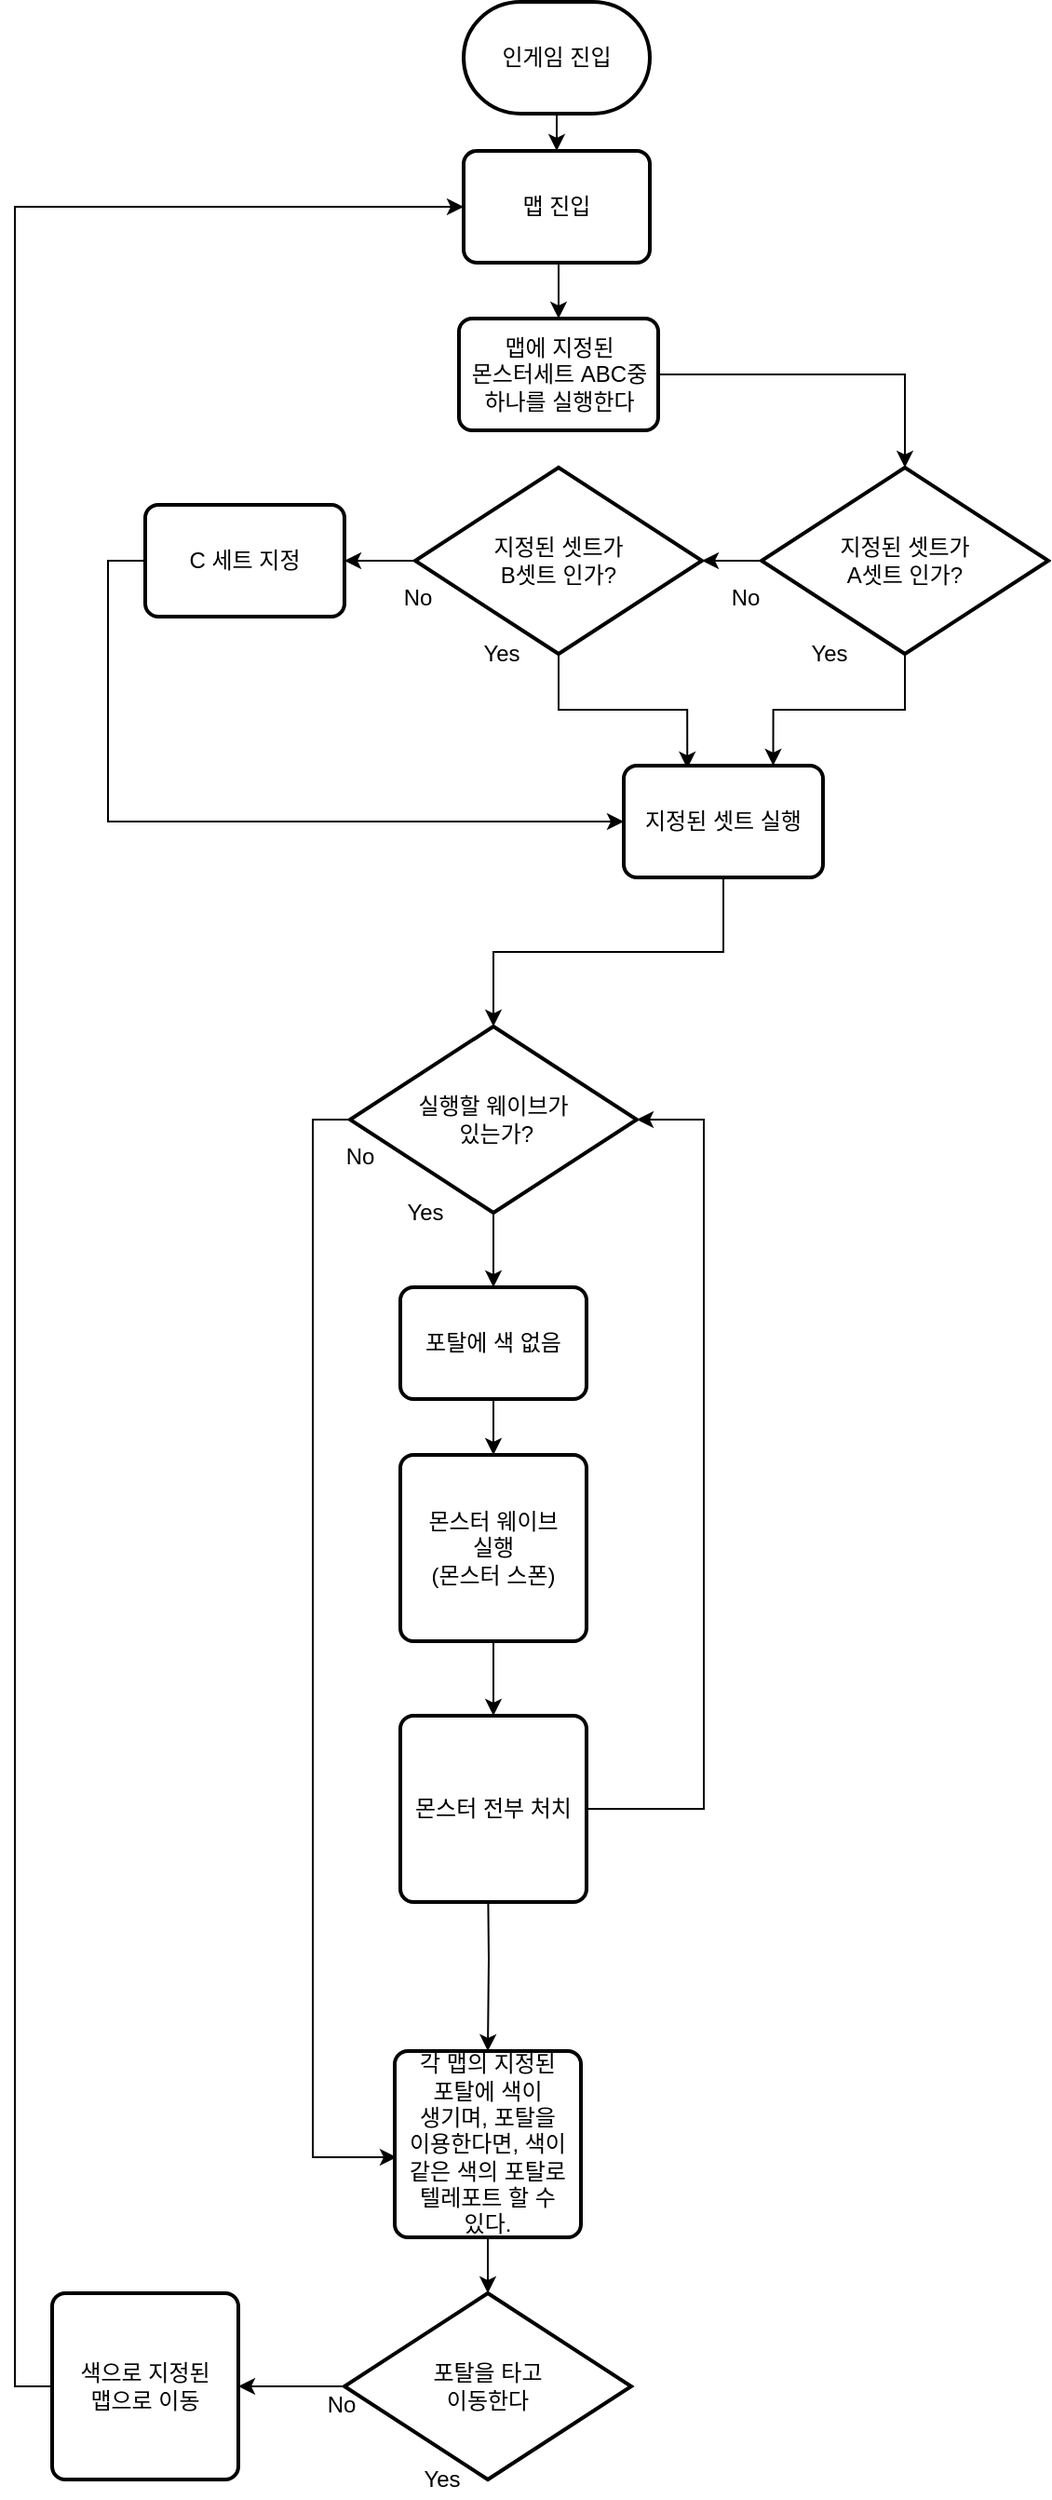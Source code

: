 <mxfile version="13.9.9" type="device"><diagram id="nS9yzf-L40clQXXMFINt" name="페이지-1"><mxGraphModel dx="1810" dy="2512" grid="1" gridSize="10" guides="1" tooltips="1" connect="1" arrows="1" fold="1" page="1" pageScale="1" pageWidth="827" pageHeight="1169" math="0" shadow="0"><root><mxCell id="0"/><mxCell id="1" parent="0"/><mxCell id="v1nkVpkyBCmcKc1Qi0VI-17" style="edgeStyle=orthogonalEdgeStyle;rounded=0;orthogonalLoop=1;jettySize=auto;html=1;exitX=0.5;exitY=1;exitDx=0;exitDy=0;exitPerimeter=0;entryX=0.5;entryY=0;entryDx=0;entryDy=0;" edge="1" parent="1" source="v1nkVpkyBCmcKc1Qi0VI-1" target="v1nkVpkyBCmcKc1Qi0VI-16"><mxGeometry relative="1" as="geometry"/></mxCell><mxCell id="v1nkVpkyBCmcKc1Qi0VI-1" value="인게임 진입" style="strokeWidth=2;html=1;shape=mxgraph.flowchart.terminator;whiteSpace=wrap;" vertex="1" parent="1"><mxGeometry x="401" y="-490" width="100" height="60" as="geometry"/></mxCell><mxCell id="v1nkVpkyBCmcKc1Qi0VI-34" style="edgeStyle=orthogonalEdgeStyle;rounded=0;orthogonalLoop=1;jettySize=auto;html=1;exitX=0.5;exitY=1;exitDx=0;exitDy=0;entryX=0;entryY=0.5;entryDx=0;entryDy=0;" edge="1" parent="1" source="v1nkVpkyBCmcKc1Qi0VI-3" target="v1nkVpkyBCmcKc1Qi0VI-5"><mxGeometry relative="1" as="geometry"/></mxCell><mxCell id="v1nkVpkyBCmcKc1Qi0VI-3" value="몬스터 웨이브&lt;br&gt;실행&lt;br&gt;(몬스터 스폰)" style="rounded=1;whiteSpace=wrap;html=1;absoluteArcSize=1;arcSize=14;strokeWidth=2;" vertex="1" parent="1"><mxGeometry x="367" y="290" width="100" height="100" as="geometry"/></mxCell><mxCell id="v1nkVpkyBCmcKc1Qi0VI-14" style="edgeStyle=orthogonalEdgeStyle;rounded=0;orthogonalLoop=1;jettySize=auto;html=1;exitX=0.5;exitY=1;exitDx=0;exitDy=0;exitPerimeter=0;entryX=0.5;entryY=0;entryDx=0;entryDy=0;" edge="1" parent="1" target="v1nkVpkyBCmcKc1Qi0VI-13"><mxGeometry relative="1" as="geometry"><mxPoint x="414" y="510" as="sourcePoint"/></mxGeometry></mxCell><mxCell id="v1nkVpkyBCmcKc1Qi0VI-38" style="edgeStyle=orthogonalEdgeStyle;rounded=0;orthogonalLoop=1;jettySize=auto;html=1;exitX=0.5;exitY=0;exitDx=0;exitDy=0;entryX=1;entryY=0.5;entryDx=0;entryDy=0;entryPerimeter=0;" edge="1" parent="1" source="v1nkVpkyBCmcKc1Qi0VI-5" target="v1nkVpkyBCmcKc1Qi0VI-29"><mxGeometry relative="1" as="geometry"><Array as="points"><mxPoint x="530" y="480"/><mxPoint x="530" y="110"/></Array></mxGeometry></mxCell><mxCell id="v1nkVpkyBCmcKc1Qi0VI-5" value="몬스터 전부 처치" style="rounded=1;whiteSpace=wrap;html=1;absoluteArcSize=1;arcSize=14;strokeWidth=2;direction=south;" vertex="1" parent="1"><mxGeometry x="367" y="430" width="100" height="100" as="geometry"/></mxCell><mxCell id="v1nkVpkyBCmcKc1Qi0VI-23" style="edgeStyle=orthogonalEdgeStyle;rounded=0;orthogonalLoop=1;jettySize=auto;html=1;exitX=0.5;exitY=1;exitDx=0;exitDy=0;entryX=0.5;entryY=0;entryDx=0;entryDy=0;entryPerimeter=0;" edge="1" parent="1" source="v1nkVpkyBCmcKc1Qi0VI-13" target="v1nkVpkyBCmcKc1Qi0VI-22"><mxGeometry relative="1" as="geometry"/></mxCell><mxCell id="v1nkVpkyBCmcKc1Qi0VI-13" value="각 맵의 지정된&lt;br&gt;포탈에 색이&lt;br&gt;생기며, 포탈을&lt;br&gt;이용한다면, 색이&lt;br&gt;같은 색의 포탈로&lt;br&gt;텔레포트 할 수 &lt;br&gt;있다." style="rounded=1;whiteSpace=wrap;html=1;absoluteArcSize=1;arcSize=14;strokeWidth=2;" vertex="1" parent="1"><mxGeometry x="364" y="610" width="100" height="100" as="geometry"/></mxCell><mxCell id="v1nkVpkyBCmcKc1Qi0VI-42" style="edgeStyle=orthogonalEdgeStyle;rounded=0;orthogonalLoop=1;jettySize=auto;html=1;exitX=0.5;exitY=1;exitDx=0;exitDy=0;entryX=0.5;entryY=0;entryDx=0;entryDy=0;" edge="1" parent="1" source="v1nkVpkyBCmcKc1Qi0VI-16" target="v1nkVpkyBCmcKc1Qi0VI-41"><mxGeometry relative="1" as="geometry"/></mxCell><mxCell id="v1nkVpkyBCmcKc1Qi0VI-16" value="맵 진입" style="rounded=1;whiteSpace=wrap;html=1;absoluteArcSize=1;arcSize=14;strokeWidth=2;" vertex="1" parent="1"><mxGeometry x="401" y="-410" width="100" height="60" as="geometry"/></mxCell><mxCell id="v1nkVpkyBCmcKc1Qi0VI-36" style="edgeStyle=orthogonalEdgeStyle;rounded=0;orthogonalLoop=1;jettySize=auto;html=1;exitX=0.5;exitY=1;exitDx=0;exitDy=0;entryX=0.5;entryY=0;entryDx=0;entryDy=0;" edge="1" parent="1" source="v1nkVpkyBCmcKc1Qi0VI-19" target="v1nkVpkyBCmcKc1Qi0VI-3"><mxGeometry relative="1" as="geometry"/></mxCell><mxCell id="v1nkVpkyBCmcKc1Qi0VI-19" value="포탈에 색 없음" style="rounded=1;whiteSpace=wrap;html=1;absoluteArcSize=1;arcSize=14;strokeWidth=2;" vertex="1" parent="1"><mxGeometry x="367" y="200" width="100" height="60" as="geometry"/></mxCell><mxCell id="v1nkVpkyBCmcKc1Qi0VI-27" style="edgeStyle=orthogonalEdgeStyle;rounded=0;orthogonalLoop=1;jettySize=auto;html=1;exitX=0;exitY=0.5;exitDx=0;exitDy=0;exitPerimeter=0;entryX=1;entryY=0.5;entryDx=0;entryDy=0;" edge="1" parent="1" source="v1nkVpkyBCmcKc1Qi0VI-22" target="v1nkVpkyBCmcKc1Qi0VI-26"><mxGeometry relative="1" as="geometry"/></mxCell><mxCell id="v1nkVpkyBCmcKc1Qi0VI-22" value="포탈을 타고&lt;br&gt;이동한다" style="strokeWidth=2;html=1;shape=mxgraph.flowchart.decision;whiteSpace=wrap;" vertex="1" parent="1"><mxGeometry x="337" y="740" width="154" height="100" as="geometry"/></mxCell><mxCell id="v1nkVpkyBCmcKc1Qi0VI-24" value="Yes" style="text;html=1;align=center;verticalAlign=middle;resizable=0;points=[];autosize=1;" vertex="1" parent="1"><mxGeometry x="369" y="830" width="40" height="20" as="geometry"/></mxCell><mxCell id="v1nkVpkyBCmcKc1Qi0VI-25" value="No" style="text;html=1;align=center;verticalAlign=middle;resizable=0;points=[];autosize=1;" vertex="1" parent="1"><mxGeometry x="320" y="790" width="30" height="20" as="geometry"/></mxCell><mxCell id="v1nkVpkyBCmcKc1Qi0VI-28" style="edgeStyle=orthogonalEdgeStyle;rounded=0;orthogonalLoop=1;jettySize=auto;html=1;exitX=0;exitY=0.5;exitDx=0;exitDy=0;entryX=0;entryY=0.5;entryDx=0;entryDy=0;" edge="1" parent="1" source="v1nkVpkyBCmcKc1Qi0VI-26" target="v1nkVpkyBCmcKc1Qi0VI-16"><mxGeometry relative="1" as="geometry"/></mxCell><mxCell id="v1nkVpkyBCmcKc1Qi0VI-26" value="색으로 지정된&lt;br&gt;맵으로 이동" style="rounded=1;whiteSpace=wrap;html=1;absoluteArcSize=1;arcSize=14;strokeWidth=2;" vertex="1" parent="1"><mxGeometry x="180" y="740" width="100" height="100" as="geometry"/></mxCell><mxCell id="v1nkVpkyBCmcKc1Qi0VI-35" style="edgeStyle=orthogonalEdgeStyle;rounded=0;orthogonalLoop=1;jettySize=auto;html=1;exitX=0.5;exitY=1;exitDx=0;exitDy=0;exitPerimeter=0;entryX=0.5;entryY=0;entryDx=0;entryDy=0;" edge="1" parent="1" source="v1nkVpkyBCmcKc1Qi0VI-29" target="v1nkVpkyBCmcKc1Qi0VI-19"><mxGeometry relative="1" as="geometry"/></mxCell><mxCell id="v1nkVpkyBCmcKc1Qi0VI-37" style="edgeStyle=orthogonalEdgeStyle;rounded=0;orthogonalLoop=1;jettySize=auto;html=1;exitX=0;exitY=0.5;exitDx=0;exitDy=0;exitPerimeter=0;entryX=0.01;entryY=0.57;entryDx=0;entryDy=0;entryPerimeter=0;" edge="1" parent="1" source="v1nkVpkyBCmcKc1Qi0VI-29" target="v1nkVpkyBCmcKc1Qi0VI-13"><mxGeometry relative="1" as="geometry"/></mxCell><mxCell id="v1nkVpkyBCmcKc1Qi0VI-29" value="실행할 웨이브가&lt;br&gt;&amp;nbsp;있는가?" style="strokeWidth=2;html=1;shape=mxgraph.flowchart.decision;whiteSpace=wrap;" vertex="1" parent="1"><mxGeometry x="340" y="60" width="154" height="100" as="geometry"/></mxCell><mxCell id="v1nkVpkyBCmcKc1Qi0VI-31" value="Yes" style="text;html=1;align=center;verticalAlign=middle;resizable=0;points=[];autosize=1;" vertex="1" parent="1"><mxGeometry x="360" y="150" width="40" height="20" as="geometry"/></mxCell><mxCell id="v1nkVpkyBCmcKc1Qi0VI-32" value="No" style="text;html=1;align=center;verticalAlign=middle;resizable=0;points=[];autosize=1;" vertex="1" parent="1"><mxGeometry x="330" y="120" width="30" height="20" as="geometry"/></mxCell><mxCell id="v1nkVpkyBCmcKc1Qi0VI-54" style="edgeStyle=orthogonalEdgeStyle;rounded=0;orthogonalLoop=1;jettySize=auto;html=1;exitX=0;exitY=0.5;exitDx=0;exitDy=0;exitPerimeter=0;entryX=1;entryY=0.5;entryDx=0;entryDy=0;entryPerimeter=0;" edge="1" parent="1" source="v1nkVpkyBCmcKc1Qi0VI-40" target="v1nkVpkyBCmcKc1Qi0VI-43"><mxGeometry relative="1" as="geometry"/></mxCell><mxCell id="v1nkVpkyBCmcKc1Qi0VI-62" style="edgeStyle=orthogonalEdgeStyle;rounded=0;orthogonalLoop=1;jettySize=auto;html=1;exitX=0.5;exitY=1;exitDx=0;exitDy=0;exitPerimeter=0;entryX=0.75;entryY=0;entryDx=0;entryDy=0;" edge="1" parent="1" source="v1nkVpkyBCmcKc1Qi0VI-40" target="v1nkVpkyBCmcKc1Qi0VI-60"><mxGeometry relative="1" as="geometry"/></mxCell><mxCell id="v1nkVpkyBCmcKc1Qi0VI-40" value="지정된 셋트가&lt;br&gt;A셋트 인가?" style="strokeWidth=2;html=1;shape=mxgraph.flowchart.decision;whiteSpace=wrap;" vertex="1" parent="1"><mxGeometry x="561" y="-240" width="154" height="100" as="geometry"/></mxCell><mxCell id="v1nkVpkyBCmcKc1Qi0VI-55" style="edgeStyle=orthogonalEdgeStyle;rounded=0;orthogonalLoop=1;jettySize=auto;html=1;exitX=1;exitY=0.5;exitDx=0;exitDy=0;entryX=0.5;entryY=0;entryDx=0;entryDy=0;entryPerimeter=0;" edge="1" parent="1" source="v1nkVpkyBCmcKc1Qi0VI-41" target="v1nkVpkyBCmcKc1Qi0VI-40"><mxGeometry relative="1" as="geometry"/></mxCell><mxCell id="v1nkVpkyBCmcKc1Qi0VI-41" value="맵에 지정된&lt;br&gt;몬스터세트 ABC중&lt;br&gt;하나를 실행한다" style="rounded=1;whiteSpace=wrap;html=1;absoluteArcSize=1;arcSize=14;strokeWidth=2;" vertex="1" parent="1"><mxGeometry x="398.5" y="-320" width="107" height="60" as="geometry"/></mxCell><mxCell id="v1nkVpkyBCmcKc1Qi0VI-56" style="edgeStyle=orthogonalEdgeStyle;rounded=0;orthogonalLoop=1;jettySize=auto;html=1;exitX=0;exitY=0.5;exitDx=0;exitDy=0;exitPerimeter=0;" edge="1" parent="1" source="v1nkVpkyBCmcKc1Qi0VI-43" target="v1nkVpkyBCmcKc1Qi0VI-44"><mxGeometry relative="1" as="geometry"/></mxCell><mxCell id="v1nkVpkyBCmcKc1Qi0VI-61" style="edgeStyle=orthogonalEdgeStyle;rounded=0;orthogonalLoop=1;jettySize=auto;html=1;exitX=0.5;exitY=1;exitDx=0;exitDy=0;exitPerimeter=0;entryX=0.319;entryY=0.025;entryDx=0;entryDy=0;entryPerimeter=0;" edge="1" parent="1" source="v1nkVpkyBCmcKc1Qi0VI-43" target="v1nkVpkyBCmcKc1Qi0VI-60"><mxGeometry relative="1" as="geometry"/></mxCell><mxCell id="v1nkVpkyBCmcKc1Qi0VI-43" value="지정된 셋트가&lt;br&gt;B셋트 인가?" style="strokeWidth=2;html=1;shape=mxgraph.flowchart.decision;whiteSpace=wrap;" vertex="1" parent="1"><mxGeometry x="375" y="-240" width="154" height="100" as="geometry"/></mxCell><mxCell id="v1nkVpkyBCmcKc1Qi0VI-59" style="edgeStyle=orthogonalEdgeStyle;rounded=0;orthogonalLoop=1;jettySize=auto;html=1;exitX=0;exitY=0.5;exitDx=0;exitDy=0;entryX=0;entryY=0.5;entryDx=0;entryDy=0;" edge="1" parent="1" source="v1nkVpkyBCmcKc1Qi0VI-44" target="v1nkVpkyBCmcKc1Qi0VI-60"><mxGeometry relative="1" as="geometry"><mxPoint x="207" y="-100" as="targetPoint"/></mxGeometry></mxCell><mxCell id="v1nkVpkyBCmcKc1Qi0VI-44" value="C 세트 지정" style="rounded=1;whiteSpace=wrap;html=1;absoluteArcSize=1;arcSize=14;strokeWidth=2;" vertex="1" parent="1"><mxGeometry x="230" y="-220" width="107" height="60" as="geometry"/></mxCell><mxCell id="v1nkVpkyBCmcKc1Qi0VI-49" value="Yes" style="text;html=1;align=center;verticalAlign=middle;resizable=0;points=[];autosize=1;" vertex="1" parent="1"><mxGeometry x="577" y="-150" width="40" height="20" as="geometry"/></mxCell><mxCell id="v1nkVpkyBCmcKc1Qi0VI-50" value="No" style="text;html=1;align=center;verticalAlign=middle;resizable=0;points=[];autosize=1;" vertex="1" parent="1"><mxGeometry x="537" y="-180" width="30" height="20" as="geometry"/></mxCell><mxCell id="v1nkVpkyBCmcKc1Qi0VI-57" value="Yes" style="text;html=1;align=center;verticalAlign=middle;resizable=0;points=[];autosize=1;" vertex="1" parent="1"><mxGeometry x="401" y="-150" width="40" height="20" as="geometry"/></mxCell><mxCell id="v1nkVpkyBCmcKc1Qi0VI-58" value="No" style="text;html=1;align=center;verticalAlign=middle;resizable=0;points=[];autosize=1;" vertex="1" parent="1"><mxGeometry x="361" y="-180" width="30" height="20" as="geometry"/></mxCell><mxCell id="v1nkVpkyBCmcKc1Qi0VI-63" style="edgeStyle=orthogonalEdgeStyle;rounded=0;orthogonalLoop=1;jettySize=auto;html=1;exitX=0.5;exitY=1;exitDx=0;exitDy=0;entryX=0.5;entryY=0;entryDx=0;entryDy=0;entryPerimeter=0;" edge="1" parent="1" source="v1nkVpkyBCmcKc1Qi0VI-60" target="v1nkVpkyBCmcKc1Qi0VI-29"><mxGeometry relative="1" as="geometry"/></mxCell><mxCell id="v1nkVpkyBCmcKc1Qi0VI-60" value="지정된 셋트 실행" style="rounded=1;whiteSpace=wrap;html=1;absoluteArcSize=1;arcSize=14;strokeWidth=2;" vertex="1" parent="1"><mxGeometry x="487" y="-80" width="107" height="60" as="geometry"/></mxCell></root></mxGraphModel></diagram></mxfile>